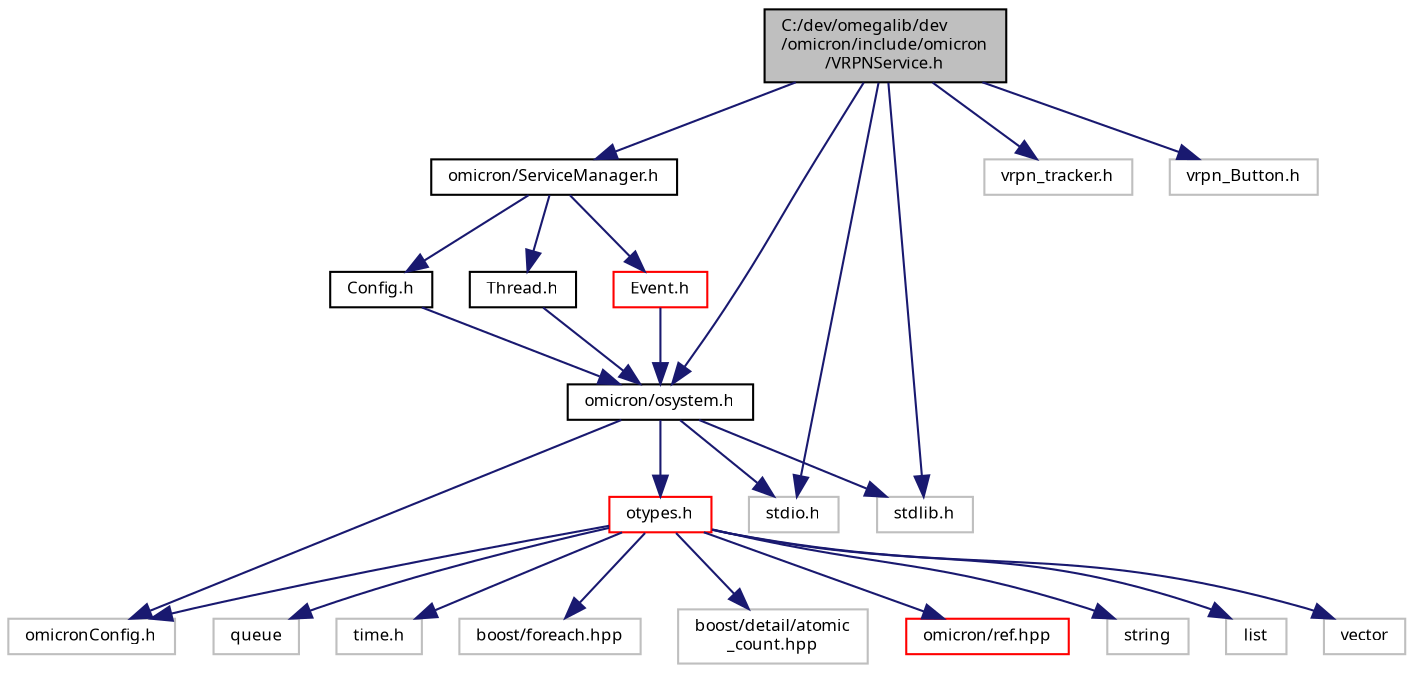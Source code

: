 digraph "C:/dev/omegalib/dev/omicron/include/omicron/VRPNService.h"
{
  bgcolor="transparent";
  edge [fontname="FreeSans.ttf",fontsize="8",labelfontname="FreeSans.ttf",labelfontsize="8"];
  node [fontname="FreeSans.ttf",fontsize="8",shape=record];
  Node1 [label="C:/dev/omegalib/dev\l/omicron/include/omicron\l/VRPNService.h",height=0.2,width=0.4,color="black", fillcolor="grey75", style="filled", fontcolor="black"];
  Node1 -> Node2 [color="midnightblue",fontsize="8",style="solid",fontname="FreeSans.ttf"];
  Node2 [label="omicron/osystem.h",height=0.2,width=0.4,color="black",URL="$omicron_2include_2omicron_2osystem_8h.html"];
  Node2 -> Node3 [color="midnightblue",fontsize="8",style="solid",fontname="FreeSans.ttf"];
  Node3 [label="omicronConfig.h",height=0.2,width=0.4,color="grey75"];
  Node2 -> Node4 [color="midnightblue",fontsize="8",style="solid",fontname="FreeSans.ttf"];
  Node4 [label="stdio.h",height=0.2,width=0.4,color="grey75"];
  Node2 -> Node5 [color="midnightblue",fontsize="8",style="solid",fontname="FreeSans.ttf"];
  Node5 [label="stdlib.h",height=0.2,width=0.4,color="grey75"];
  Node2 -> Node6 [color="midnightblue",fontsize="8",style="solid",fontname="FreeSans.ttf"];
  Node6 [label="otypes.h",height=0.2,width=0.4,color="red",URL="$omicron_2include_2omicron_2otypes_8h.html"];
  Node6 -> Node3 [color="midnightblue",fontsize="8",style="solid",fontname="FreeSans.ttf"];
  Node6 -> Node7 [color="midnightblue",fontsize="8",style="solid",fontname="FreeSans.ttf"];
  Node7 [label="string",height=0.2,width=0.4,color="grey75"];
  Node6 -> Node8 [color="midnightblue",fontsize="8",style="solid",fontname="FreeSans.ttf"];
  Node8 [label="list",height=0.2,width=0.4,color="grey75"];
  Node6 -> Node9 [color="midnightblue",fontsize="8",style="solid",fontname="FreeSans.ttf"];
  Node9 [label="vector",height=0.2,width=0.4,color="grey75"];
  Node6 -> Node10 [color="midnightblue",fontsize="8",style="solid",fontname="FreeSans.ttf"];
  Node10 [label="queue",height=0.2,width=0.4,color="grey75"];
  Node6 -> Node11 [color="midnightblue",fontsize="8",style="solid",fontname="FreeSans.ttf"];
  Node11 [label="time.h",height=0.2,width=0.4,color="grey75"];
  Node6 -> Node12 [color="midnightblue",fontsize="8",style="solid",fontname="FreeSans.ttf"];
  Node12 [label="boost/foreach.hpp",height=0.2,width=0.4,color="grey75"];
  Node6 -> Node13 [color="midnightblue",fontsize="8",style="solid",fontname="FreeSans.ttf"];
  Node13 [label="boost/detail/atomic\l_count.hpp",height=0.2,width=0.4,color="grey75"];
  Node6 -> Node14 [color="midnightblue",fontsize="8",style="solid",fontname="FreeSans.ttf"];
  Node14 [label="omicron/ref.hpp",height=0.2,width=0.4,color="red",URL="$ref_8hpp.html"];
  Node1 -> Node15 [color="midnightblue",fontsize="8",style="solid",fontname="FreeSans.ttf"];
  Node15 [label="omicron/ServiceManager.h",height=0.2,width=0.4,color="black",URL="$_service_manager_8h.html"];
  Node15 -> Node16 [color="midnightblue",fontsize="8",style="solid",fontname="FreeSans.ttf"];
  Node16 [label="Event.h",height=0.2,width=0.4,color="red",URL="$_event_8h.html"];
  Node16 -> Node2 [color="midnightblue",fontsize="8",style="solid",fontname="FreeSans.ttf"];
  Node15 -> Node17 [color="midnightblue",fontsize="8",style="solid",fontname="FreeSans.ttf"];
  Node17 [label="Config.h",height=0.2,width=0.4,color="black",URL="$_config_8h.html"];
  Node17 -> Node2 [color="midnightblue",fontsize="8",style="solid",fontname="FreeSans.ttf"];
  Node15 -> Node18 [color="midnightblue",fontsize="8",style="solid",fontname="FreeSans.ttf"];
  Node18 [label="Thread.h",height=0.2,width=0.4,color="black",URL="$_thread_8h.html"];
  Node18 -> Node2 [color="midnightblue",fontsize="8",style="solid",fontname="FreeSans.ttf"];
  Node1 -> Node5 [color="midnightblue",fontsize="8",style="solid",fontname="FreeSans.ttf"];
  Node1 -> Node4 [color="midnightblue",fontsize="8",style="solid",fontname="FreeSans.ttf"];
  Node1 -> Node19 [color="midnightblue",fontsize="8",style="solid",fontname="FreeSans.ttf"];
  Node19 [label="vrpn_tracker.h",height=0.2,width=0.4,color="grey75"];
  Node1 -> Node20 [color="midnightblue",fontsize="8",style="solid",fontname="FreeSans.ttf"];
  Node20 [label="vrpn_Button.h",height=0.2,width=0.4,color="grey75"];
}
